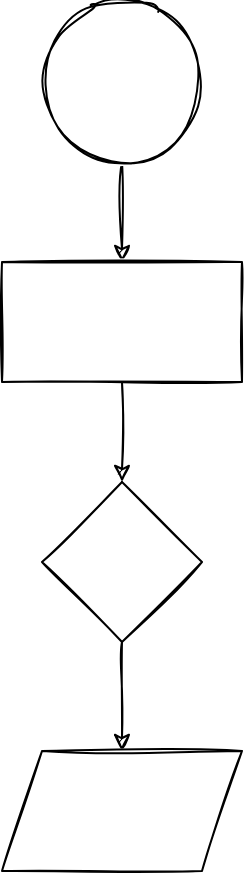 <mxfile version="13.7.3" type="github">
  <diagram id="C5RBs43oDa-KdzZeNtuy" name="Page-1">
    <mxGraphModel dx="1822" dy="804" grid="0" gridSize="10" guides="1" tooltips="1" connect="1" arrows="1" fold="1" page="0" pageScale="1" pageWidth="827" pageHeight="1169" math="0" shadow="0">
      <root>
        <mxCell id="WIyWlLk6GJQsqaUBKTNV-0" />
        <mxCell id="WIyWlLk6GJQsqaUBKTNV-1" parent="WIyWlLk6GJQsqaUBKTNV-0" />
        <mxCell id="MolUDyZSMc_n6LDVdUnB-2" value="" style="edgeStyle=orthogonalEdgeStyle;rounded=0;orthogonalLoop=1;jettySize=auto;html=1;sketch=1;shadow=0;" edge="1" parent="WIyWlLk6GJQsqaUBKTNV-1" source="MolUDyZSMc_n6LDVdUnB-0" target="MolUDyZSMc_n6LDVdUnB-1">
          <mxGeometry relative="1" as="geometry" />
        </mxCell>
        <mxCell id="MolUDyZSMc_n6LDVdUnB-0" value="" style="ellipse;whiteSpace=wrap;html=1;aspect=fixed;shadow=0;sketch=1;" vertex="1" parent="WIyWlLk6GJQsqaUBKTNV-1">
          <mxGeometry x="-49" y="86" width="80" height="80" as="geometry" />
        </mxCell>
        <mxCell id="MolUDyZSMc_n6LDVdUnB-4" value="" style="edgeStyle=orthogonalEdgeStyle;rounded=0;orthogonalLoop=1;jettySize=auto;html=1;sketch=1;shadow=0;" edge="1" parent="WIyWlLk6GJQsqaUBKTNV-1" source="MolUDyZSMc_n6LDVdUnB-1" target="MolUDyZSMc_n6LDVdUnB-3">
          <mxGeometry relative="1" as="geometry" />
        </mxCell>
        <mxCell id="MolUDyZSMc_n6LDVdUnB-1" value="" style="whiteSpace=wrap;html=1;sketch=1;shadow=0;" vertex="1" parent="WIyWlLk6GJQsqaUBKTNV-1">
          <mxGeometry x="-69" y="216" width="120" height="60" as="geometry" />
        </mxCell>
        <mxCell id="MolUDyZSMc_n6LDVdUnB-6" value="" style="edgeStyle=orthogonalEdgeStyle;rounded=0;orthogonalLoop=1;jettySize=auto;html=1;sketch=1;shadow=0;" edge="1" parent="WIyWlLk6GJQsqaUBKTNV-1" source="MolUDyZSMc_n6LDVdUnB-3" target="MolUDyZSMc_n6LDVdUnB-5">
          <mxGeometry relative="1" as="geometry" />
        </mxCell>
        <mxCell id="MolUDyZSMc_n6LDVdUnB-3" value="" style="rhombus;whiteSpace=wrap;html=1;sketch=1;shadow=0;" vertex="1" parent="WIyWlLk6GJQsqaUBKTNV-1">
          <mxGeometry x="-49" y="326" width="80" height="80" as="geometry" />
        </mxCell>
        <mxCell id="MolUDyZSMc_n6LDVdUnB-5" value="" style="shape=parallelogram;perimeter=parallelogramPerimeter;whiteSpace=wrap;html=1;fixedSize=1;sketch=1;shadow=0;" vertex="1" parent="WIyWlLk6GJQsqaUBKTNV-1">
          <mxGeometry x="-69" y="460.5" width="120" height="60" as="geometry" />
        </mxCell>
      </root>
    </mxGraphModel>
  </diagram>
</mxfile>

